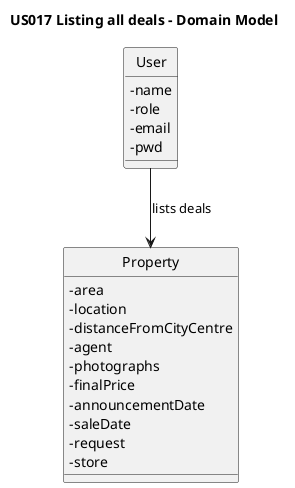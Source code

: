 @startuml
'https://plantuml.com/sequence-diagram
skinparam monochrome true
skinparam packageStyle rectangle
skinparam shadowing false
skinparam classAttributeIconSize 0
hide circle
title US017 Listing all deals - Domain Model

class User {
-name
-role
-email
-pwd
}

class Property{
-area
-location
-distanceFromCityCentre
-agent
-photographs
-finalPrice
-announcementDate
-saleDate
-request
-store
}

User --> Property : lists deals

@enduml